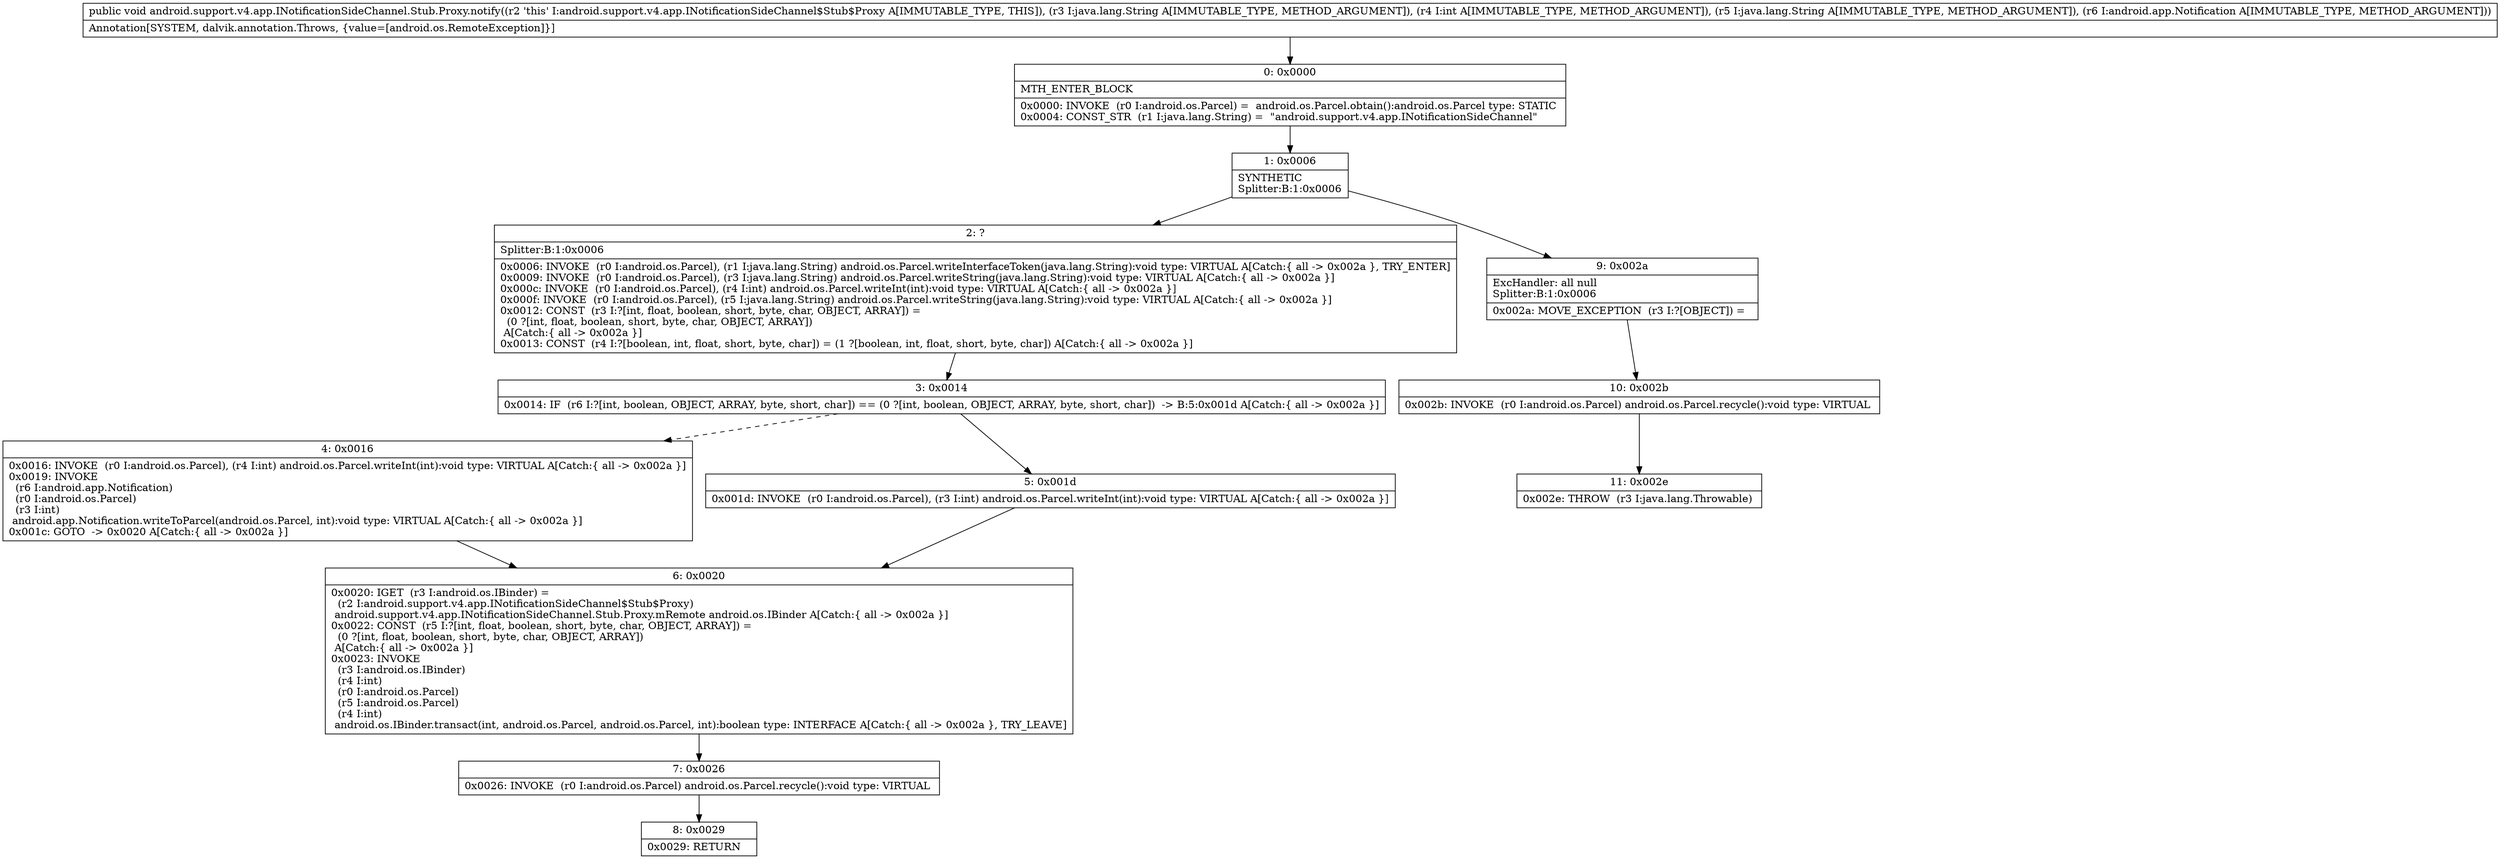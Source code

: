 digraph "CFG forandroid.support.v4.app.INotificationSideChannel.Stub.Proxy.notify(Ljava\/lang\/String;ILjava\/lang\/String;Landroid\/app\/Notification;)V" {
Node_0 [shape=record,label="{0\:\ 0x0000|MTH_ENTER_BLOCK\l|0x0000: INVOKE  (r0 I:android.os.Parcel) =  android.os.Parcel.obtain():android.os.Parcel type: STATIC \l0x0004: CONST_STR  (r1 I:java.lang.String) =  \"android.support.v4.app.INotificationSideChannel\" \l}"];
Node_1 [shape=record,label="{1\:\ 0x0006|SYNTHETIC\lSplitter:B:1:0x0006\l}"];
Node_2 [shape=record,label="{2\:\ ?|Splitter:B:1:0x0006\l|0x0006: INVOKE  (r0 I:android.os.Parcel), (r1 I:java.lang.String) android.os.Parcel.writeInterfaceToken(java.lang.String):void type: VIRTUAL A[Catch:\{ all \-\> 0x002a \}, TRY_ENTER]\l0x0009: INVOKE  (r0 I:android.os.Parcel), (r3 I:java.lang.String) android.os.Parcel.writeString(java.lang.String):void type: VIRTUAL A[Catch:\{ all \-\> 0x002a \}]\l0x000c: INVOKE  (r0 I:android.os.Parcel), (r4 I:int) android.os.Parcel.writeInt(int):void type: VIRTUAL A[Catch:\{ all \-\> 0x002a \}]\l0x000f: INVOKE  (r0 I:android.os.Parcel), (r5 I:java.lang.String) android.os.Parcel.writeString(java.lang.String):void type: VIRTUAL A[Catch:\{ all \-\> 0x002a \}]\l0x0012: CONST  (r3 I:?[int, float, boolean, short, byte, char, OBJECT, ARRAY]) = \l  (0 ?[int, float, boolean, short, byte, char, OBJECT, ARRAY])\l A[Catch:\{ all \-\> 0x002a \}]\l0x0013: CONST  (r4 I:?[boolean, int, float, short, byte, char]) = (1 ?[boolean, int, float, short, byte, char]) A[Catch:\{ all \-\> 0x002a \}]\l}"];
Node_3 [shape=record,label="{3\:\ 0x0014|0x0014: IF  (r6 I:?[int, boolean, OBJECT, ARRAY, byte, short, char]) == (0 ?[int, boolean, OBJECT, ARRAY, byte, short, char])  \-\> B:5:0x001d A[Catch:\{ all \-\> 0x002a \}]\l}"];
Node_4 [shape=record,label="{4\:\ 0x0016|0x0016: INVOKE  (r0 I:android.os.Parcel), (r4 I:int) android.os.Parcel.writeInt(int):void type: VIRTUAL A[Catch:\{ all \-\> 0x002a \}]\l0x0019: INVOKE  \l  (r6 I:android.app.Notification)\l  (r0 I:android.os.Parcel)\l  (r3 I:int)\l android.app.Notification.writeToParcel(android.os.Parcel, int):void type: VIRTUAL A[Catch:\{ all \-\> 0x002a \}]\l0x001c: GOTO  \-\> 0x0020 A[Catch:\{ all \-\> 0x002a \}]\l}"];
Node_5 [shape=record,label="{5\:\ 0x001d|0x001d: INVOKE  (r0 I:android.os.Parcel), (r3 I:int) android.os.Parcel.writeInt(int):void type: VIRTUAL A[Catch:\{ all \-\> 0x002a \}]\l}"];
Node_6 [shape=record,label="{6\:\ 0x0020|0x0020: IGET  (r3 I:android.os.IBinder) = \l  (r2 I:android.support.v4.app.INotificationSideChannel$Stub$Proxy)\l android.support.v4.app.INotificationSideChannel.Stub.Proxy.mRemote android.os.IBinder A[Catch:\{ all \-\> 0x002a \}]\l0x0022: CONST  (r5 I:?[int, float, boolean, short, byte, char, OBJECT, ARRAY]) = \l  (0 ?[int, float, boolean, short, byte, char, OBJECT, ARRAY])\l A[Catch:\{ all \-\> 0x002a \}]\l0x0023: INVOKE  \l  (r3 I:android.os.IBinder)\l  (r4 I:int)\l  (r0 I:android.os.Parcel)\l  (r5 I:android.os.Parcel)\l  (r4 I:int)\l android.os.IBinder.transact(int, android.os.Parcel, android.os.Parcel, int):boolean type: INTERFACE A[Catch:\{ all \-\> 0x002a \}, TRY_LEAVE]\l}"];
Node_7 [shape=record,label="{7\:\ 0x0026|0x0026: INVOKE  (r0 I:android.os.Parcel) android.os.Parcel.recycle():void type: VIRTUAL \l}"];
Node_8 [shape=record,label="{8\:\ 0x0029|0x0029: RETURN   \l}"];
Node_9 [shape=record,label="{9\:\ 0x002a|ExcHandler: all null\lSplitter:B:1:0x0006\l|0x002a: MOVE_EXCEPTION  (r3 I:?[OBJECT]) =  \l}"];
Node_10 [shape=record,label="{10\:\ 0x002b|0x002b: INVOKE  (r0 I:android.os.Parcel) android.os.Parcel.recycle():void type: VIRTUAL \l}"];
Node_11 [shape=record,label="{11\:\ 0x002e|0x002e: THROW  (r3 I:java.lang.Throwable) \l}"];
MethodNode[shape=record,label="{public void android.support.v4.app.INotificationSideChannel.Stub.Proxy.notify((r2 'this' I:android.support.v4.app.INotificationSideChannel$Stub$Proxy A[IMMUTABLE_TYPE, THIS]), (r3 I:java.lang.String A[IMMUTABLE_TYPE, METHOD_ARGUMENT]), (r4 I:int A[IMMUTABLE_TYPE, METHOD_ARGUMENT]), (r5 I:java.lang.String A[IMMUTABLE_TYPE, METHOD_ARGUMENT]), (r6 I:android.app.Notification A[IMMUTABLE_TYPE, METHOD_ARGUMENT]))  | Annotation[SYSTEM, dalvik.annotation.Throws, \{value=[android.os.RemoteException]\}]\l}"];
MethodNode -> Node_0;
Node_0 -> Node_1;
Node_1 -> Node_2;
Node_1 -> Node_9;
Node_2 -> Node_3;
Node_3 -> Node_4[style=dashed];
Node_3 -> Node_5;
Node_4 -> Node_6;
Node_5 -> Node_6;
Node_6 -> Node_7;
Node_7 -> Node_8;
Node_9 -> Node_10;
Node_10 -> Node_11;
}

